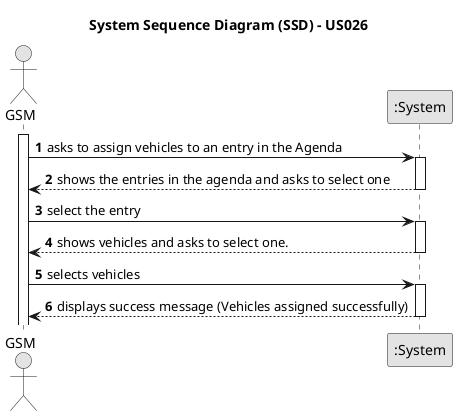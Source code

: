 @startuml
skinparam monochrome true
skinparam packageStyle rectangle
skinparam shadowing false

title System Sequence Diagram (SSD) - US026

autonumber

actor "GSM" as GSM
participant ":System" as System

activate GSM

    GSM -> System : asks to assign vehicles to an entry in the Agenda
    activate System

        System --> GSM : shows the entries in the agenda and asks to select one
    deactivate System

    GSM -> System : select the entry

    activate System

        System --> GSM : shows vehicles and asks to select one.
    deactivate System

    GSM -> System : selects vehicles
    activate System

        System --> GSM :  displays success message (Vehicles assigned successfully)
    deactivate System

@enduml